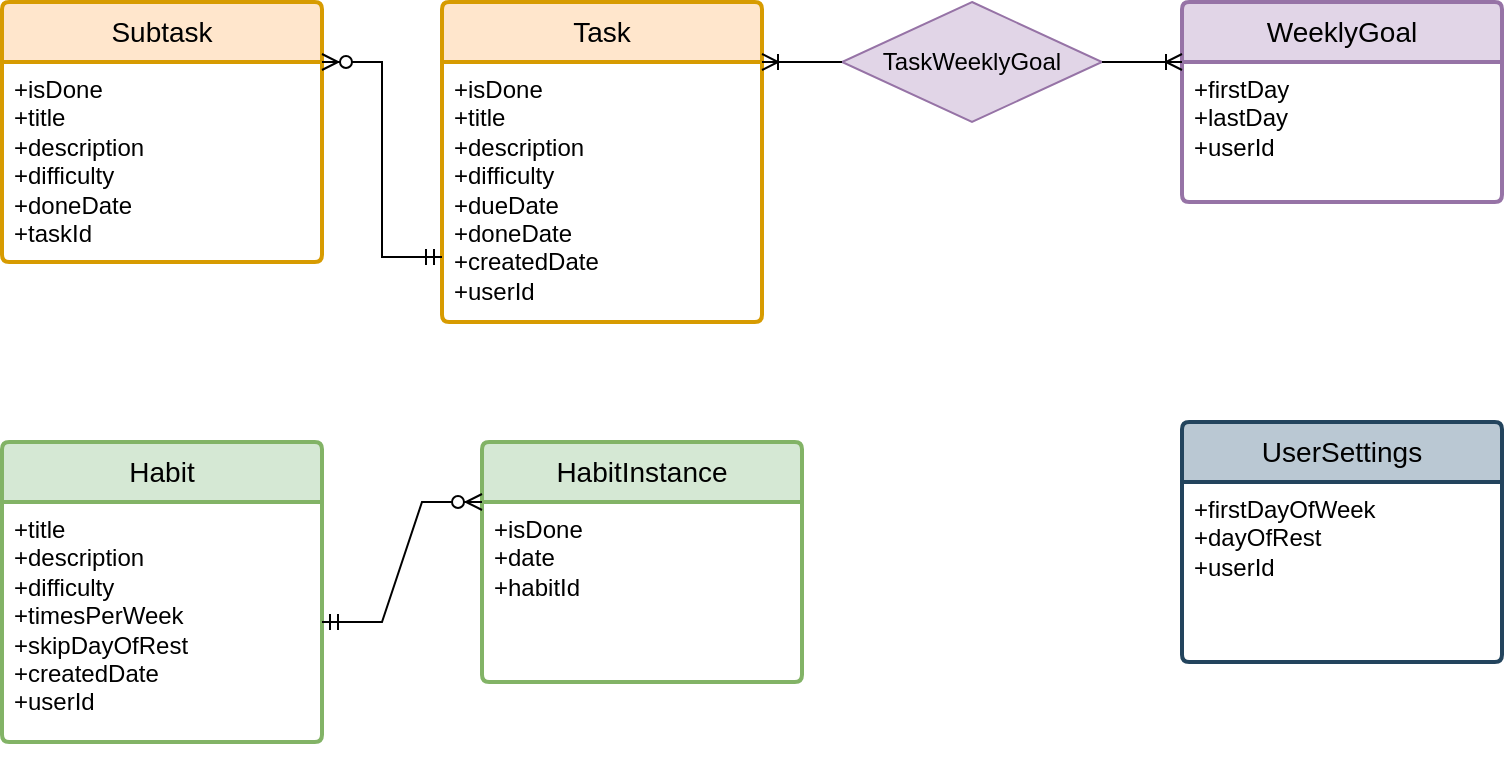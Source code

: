 <mxfile version="24.2.5" type="github">
  <diagram name="Page-1" id="otH-j6e9u0tS8MlDvqK7">
    <mxGraphModel dx="1434" dy="746" grid="1" gridSize="10" guides="1" tooltips="1" connect="1" arrows="1" fold="1" page="1" pageScale="1" pageWidth="850" pageHeight="1100" background="#ffffff" math="0" shadow="0">
      <root>
        <mxCell id="0" />
        <mxCell id="1" parent="0" />
        <mxCell id="BBRGsMGZDER47HDqVRWC-3" value="Task" style="swimlane;childLayout=stackLayout;horizontal=1;startSize=30;horizontalStack=0;rounded=1;fontSize=14;fontStyle=0;strokeWidth=2;resizeParent=0;resizeLast=1;shadow=0;dashed=0;align=center;arcSize=4;whiteSpace=wrap;html=1;fillColor=#ffe6cc;strokeColor=#d79b00;" parent="1" vertex="1">
          <mxGeometry x="230" y="40" width="160" height="160" as="geometry">
            <mxRectangle x="40" y="80" width="70" height="30" as="alternateBounds" />
          </mxGeometry>
        </mxCell>
        <mxCell id="BBRGsMGZDER47HDqVRWC-4" value="+isDone&lt;br&gt;+title&lt;br&gt;+description&lt;div&gt;+difficulty&lt;br&gt;+dueDate&lt;/div&gt;&lt;div&gt;+doneDate&lt;br&gt;+createdDate&lt;/div&gt;&lt;div&gt;+userId&lt;/div&gt;" style="align=left;strokeColor=none;fillColor=none;spacingLeft=4;fontSize=12;verticalAlign=top;resizable=0;rotatable=0;part=1;html=1;" parent="BBRGsMGZDER47HDqVRWC-3" vertex="1">
          <mxGeometry y="30" width="160" height="130" as="geometry" />
        </mxCell>
        <mxCell id="BBRGsMGZDER47HDqVRWC-5" value="Subtask" style="swimlane;childLayout=stackLayout;horizontal=1;startSize=30;horizontalStack=0;rounded=1;fontSize=14;fontStyle=0;strokeWidth=2;resizeParent=0;resizeLast=1;shadow=0;dashed=0;align=center;arcSize=4;whiteSpace=wrap;html=1;fillColor=#ffe6cc;strokeColor=#d79b00;" parent="1" vertex="1">
          <mxGeometry x="10" y="40" width="160" height="130" as="geometry" />
        </mxCell>
        <mxCell id="BBRGsMGZDER47HDqVRWC-6" value="+isDone&lt;div&gt;&lt;div&gt;+title&lt;br&gt;&lt;div&gt;+description&lt;/div&gt;&lt;/div&gt;&lt;/div&gt;&lt;div&gt;+difficulty&lt;/div&gt;&lt;div&gt;+doneDate&lt;/div&gt;&lt;div&gt;+taskId&lt;/div&gt;" style="align=left;strokeColor=none;fillColor=none;spacingLeft=4;fontSize=12;verticalAlign=top;resizable=0;rotatable=0;part=1;html=1;" parent="BBRGsMGZDER47HDqVRWC-5" vertex="1">
          <mxGeometry y="30" width="160" height="100" as="geometry" />
        </mxCell>
        <mxCell id="BBRGsMGZDER47HDqVRWC-10" value="" style="edgeStyle=entityRelationEdgeStyle;fontSize=12;html=1;endArrow=ERzeroToMany;startArrow=ERmandOne;rounded=0;exitX=0;exitY=0.75;exitDx=0;exitDy=0;entryX=1;entryY=0;entryDx=0;entryDy=0;" parent="1" source="BBRGsMGZDER47HDqVRWC-4" target="BBRGsMGZDER47HDqVRWC-6" edge="1">
          <mxGeometry width="100" height="100" relative="1" as="geometry">
            <mxPoint x="265" y="315" as="sourcePoint" />
            <mxPoint x="-85" y="220" as="targetPoint" />
          </mxGeometry>
        </mxCell>
        <mxCell id="BBRGsMGZDER47HDqVRWC-11" value="Habit" style="swimlane;childLayout=stackLayout;horizontal=1;startSize=30;horizontalStack=0;rounded=1;fontSize=14;fontStyle=0;strokeWidth=2;resizeParent=0;resizeLast=1;shadow=0;dashed=0;align=center;arcSize=4;whiteSpace=wrap;html=1;fillColor=#d5e8d4;strokeColor=#82b366;" parent="1" vertex="1">
          <mxGeometry x="10" y="260" width="160" height="150" as="geometry" />
        </mxCell>
        <mxCell id="BBRGsMGZDER47HDqVRWC-12" value="+title&lt;div&gt;+description&lt;br&gt;+difficulty&lt;br&gt;+timesPerWeek&lt;/div&gt;&lt;div&gt;+skipDayOfRest&lt;br&gt;&lt;div&gt;+createdDate&lt;/div&gt;&lt;/div&gt;&lt;div&gt;+userId&lt;/div&gt;" style="align=left;strokeColor=none;fillColor=none;spacingLeft=4;fontSize=12;verticalAlign=top;resizable=0;rotatable=0;part=1;html=1;" parent="BBRGsMGZDER47HDqVRWC-11" vertex="1">
          <mxGeometry y="30" width="160" height="120" as="geometry" />
        </mxCell>
        <mxCell id="45CmGr4-vcD3G4dLHxqX-4" style="edgeStyle=orthogonalEdgeStyle;rounded=0;orthogonalLoop=1;jettySize=auto;html=1;exitX=0.5;exitY=1;exitDx=0;exitDy=0;" parent="BBRGsMGZDER47HDqVRWC-11" source="BBRGsMGZDER47HDqVRWC-12" target="BBRGsMGZDER47HDqVRWC-12" edge="1">
          <mxGeometry relative="1" as="geometry" />
        </mxCell>
        <mxCell id="BBRGsMGZDER47HDqVRWC-16" value="HabitInstance" style="swimlane;childLayout=stackLayout;horizontal=1;startSize=30;horizontalStack=0;rounded=1;fontSize=14;fontStyle=0;strokeWidth=2;resizeParent=0;resizeLast=1;shadow=0;dashed=0;align=center;arcSize=4;whiteSpace=wrap;html=1;fillColor=#d5e8d4;strokeColor=#82b366;" parent="1" vertex="1">
          <mxGeometry x="250" y="260" width="160" height="120" as="geometry" />
        </mxCell>
        <mxCell id="BBRGsMGZDER47HDqVRWC-17" value="+isDone&lt;div&gt;+date&lt;/div&gt;&lt;div&gt;+habitId&lt;/div&gt;" style="align=left;strokeColor=none;fillColor=none;spacingLeft=4;fontSize=12;verticalAlign=top;resizable=0;rotatable=0;part=1;html=1;" parent="BBRGsMGZDER47HDqVRWC-16" vertex="1">
          <mxGeometry y="30" width="160" height="90" as="geometry" />
        </mxCell>
        <mxCell id="BBRGsMGZDER47HDqVRWC-18" value="" style="edgeStyle=entityRelationEdgeStyle;fontSize=12;html=1;endArrow=ERzeroToMany;startArrow=ERmandOne;rounded=0;exitX=1;exitY=0.5;exitDx=0;exitDy=0;entryX=0;entryY=0.25;entryDx=0;entryDy=0;" parent="1" source="BBRGsMGZDER47HDqVRWC-12" target="BBRGsMGZDER47HDqVRWC-16" edge="1">
          <mxGeometry width="100" height="100" relative="1" as="geometry">
            <mxPoint x="450" y="430" as="sourcePoint" />
            <mxPoint x="250" y="240" as="targetPoint" />
          </mxGeometry>
        </mxCell>
        <mxCell id="BBRGsMGZDER47HDqVRWC-29" value="WeeklyGoal" style="swimlane;childLayout=stackLayout;horizontal=1;startSize=30;horizontalStack=0;rounded=1;fontSize=14;fontStyle=0;strokeWidth=2;resizeParent=0;resizeLast=1;shadow=0;dashed=0;align=center;arcSize=4;whiteSpace=wrap;html=1;fillColor=#e1d5e7;strokeColor=#9673a6;" parent="1" vertex="1">
          <mxGeometry x="600" y="40" width="160" height="100" as="geometry" />
        </mxCell>
        <mxCell id="BBRGsMGZDER47HDqVRWC-30" value="&lt;div&gt;+firstDay&lt;/div&gt;&lt;div&gt;+lastDay&lt;br&gt;+userId&lt;/div&gt;" style="align=left;strokeColor=none;fillColor=none;spacingLeft=4;fontSize=12;verticalAlign=top;resizable=0;rotatable=0;part=1;html=1;" parent="BBRGsMGZDER47HDqVRWC-29" vertex="1">
          <mxGeometry y="30" width="160" height="70" as="geometry" />
        </mxCell>
        <mxCell id="BBRGsMGZDER47HDqVRWC-31" value="TaskWeeklyGoal" style="shape=rhombus;perimeter=rhombusPerimeter;whiteSpace=wrap;html=1;align=center;fillColor=#e1d5e7;strokeColor=#9673a6;" parent="1" vertex="1">
          <mxGeometry x="430" y="40" width="130" height="60" as="geometry" />
        </mxCell>
        <mxCell id="BBRGsMGZDER47HDqVRWC-33" value="" style="edgeStyle=entityRelationEdgeStyle;fontSize=12;html=1;endArrow=ERoneToMany;rounded=0;exitX=0;exitY=0.5;exitDx=0;exitDy=0;entryX=1;entryY=0;entryDx=0;entryDy=0;" parent="1" source="BBRGsMGZDER47HDqVRWC-31" target="BBRGsMGZDER47HDqVRWC-4" edge="1">
          <mxGeometry width="100" height="100" relative="1" as="geometry">
            <mxPoint x="490" y="270" as="sourcePoint" />
            <mxPoint x="540" y="40" as="targetPoint" />
            <Array as="points">
              <mxPoint x="580" y="150" />
              <mxPoint x="590" y="100" />
            </Array>
          </mxGeometry>
        </mxCell>
        <mxCell id="BBRGsMGZDER47HDqVRWC-34" value="" style="edgeStyle=entityRelationEdgeStyle;fontSize=12;html=1;endArrow=ERoneToMany;rounded=0;exitX=1;exitY=0.5;exitDx=0;exitDy=0;entryX=0;entryY=0;entryDx=0;entryDy=0;" parent="1" source="BBRGsMGZDER47HDqVRWC-31" target="BBRGsMGZDER47HDqVRWC-30" edge="1">
          <mxGeometry width="100" height="100" relative="1" as="geometry">
            <mxPoint x="780" y="190" as="sourcePoint" />
            <mxPoint x="820" y="70" as="targetPoint" />
            <Array as="points">
              <mxPoint x="900" y="220" />
              <mxPoint x="910" y="100" />
              <mxPoint x="930" y="90" />
            </Array>
          </mxGeometry>
        </mxCell>
        <mxCell id="45CmGr4-vcD3G4dLHxqX-1" value="UserSettings" style="swimlane;childLayout=stackLayout;horizontal=1;startSize=30;horizontalStack=0;rounded=1;fontSize=14;fontStyle=0;strokeWidth=2;resizeParent=0;resizeLast=1;shadow=0;dashed=0;align=center;arcSize=4;whiteSpace=wrap;html=1;fillColor=#bac8d3;strokeColor=#23445d;" parent="1" vertex="1">
          <mxGeometry x="600" y="250" width="160" height="120" as="geometry" />
        </mxCell>
        <mxCell id="45CmGr4-vcD3G4dLHxqX-2" value="&lt;div&gt;+firstDayOfWeek&lt;/div&gt;+dayOfRest&lt;div&gt;+userId&lt;/div&gt;" style="align=left;strokeColor=none;fillColor=none;spacingLeft=4;fontSize=12;verticalAlign=top;resizable=0;rotatable=0;part=1;html=1;" parent="45CmGr4-vcD3G4dLHxqX-1" vertex="1">
          <mxGeometry y="30" width="160" height="90" as="geometry" />
        </mxCell>
      </root>
    </mxGraphModel>
  </diagram>
</mxfile>
